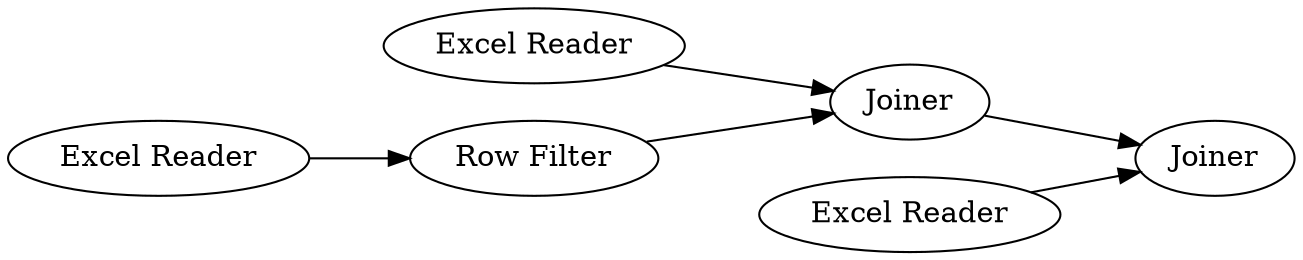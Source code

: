 digraph {
	3 -> 5
	5 -> 6
	1 -> 2
	2 -> 5
	4 -> 6
	5 [label=Joiner]
	1 [label="Excel Reader"]
	4 [label="Excel Reader"]
	6 [label=Joiner]
	3 [label="Excel Reader"]
	2 [label="Row Filter"]
	rankdir=LR
}
